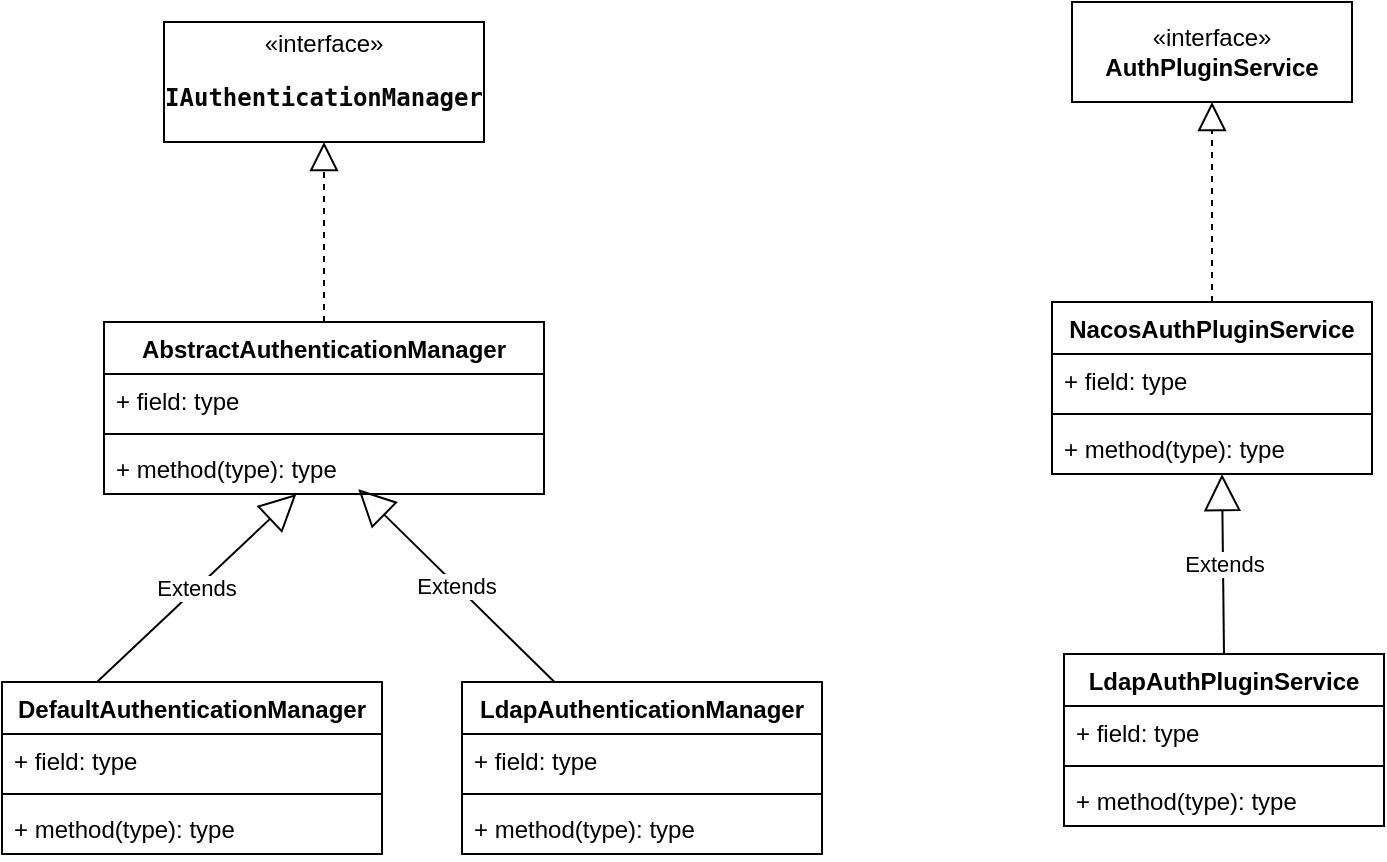 <mxfile version="26.2.9">
  <diagram name="Page-1" id="b5b7bab2-c9e2-2cf4-8b2a-24fd1a2a6d21">
    <mxGraphModel dx="1556" dy="815" grid="1" gridSize="10" guides="1" tooltips="1" connect="1" arrows="1" fold="1" page="1" pageScale="1" pageWidth="827" pageHeight="1169" background="none" math="0" shadow="0">
      <root>
        <mxCell id="0" />
        <mxCell id="1" parent="0" />
        <mxCell id="zW1cGw3FumrSDs_s9jsa-1" value="«interface»&lt;br&gt;&lt;div style=&quot;background-color: rgb(255, 255, 255); color: rgb(8, 8, 8);&quot;&gt;&lt;pre style=&quot;&quot;&gt;&lt;font face=&quot;JetBrains Mono, monospace&quot;&gt;&lt;b&gt;IAuthenticationManager&lt;/b&gt;&lt;/font&gt;&lt;font face=&quot;JetBrains Mono, monospace&quot; color=&quot;rgba(0, 0, 0, 0)&quot;&gt;&lt;/font&gt;&lt;/pre&gt;&lt;/div&gt;" style="html=1;whiteSpace=wrap;fontSize=12;" vertex="1" parent="1">
          <mxGeometry x="101" y="40" width="160" height="60" as="geometry" />
        </mxCell>
        <mxCell id="zW1cGw3FumrSDs_s9jsa-2" value="" style="endArrow=block;dashed=1;endFill=0;endSize=12;html=1;rounded=0;exitX=0.5;exitY=0;exitDx=0;exitDy=0;" edge="1" parent="1" source="zW1cGw3FumrSDs_s9jsa-11" target="zW1cGw3FumrSDs_s9jsa-1">
          <mxGeometry width="160" relative="1" as="geometry">
            <mxPoint x="221" y="320" as="sourcePoint" />
            <mxPoint x="381" y="320" as="targetPoint" />
          </mxGeometry>
        </mxCell>
        <mxCell id="zW1cGw3FumrSDs_s9jsa-11" value="AbstractAuthenticationManager" style="swimlane;fontStyle=1;align=center;verticalAlign=top;childLayout=stackLayout;horizontal=1;startSize=26;horizontalStack=0;resizeParent=1;resizeParentMax=0;resizeLast=0;collapsible=1;marginBottom=0;whiteSpace=wrap;html=1;" vertex="1" parent="1">
          <mxGeometry x="71" y="190" width="220" height="86" as="geometry" />
        </mxCell>
        <mxCell id="zW1cGw3FumrSDs_s9jsa-12" value="+ field: type" style="text;strokeColor=none;fillColor=none;align=left;verticalAlign=top;spacingLeft=4;spacingRight=4;overflow=hidden;rotatable=0;points=[[0,0.5],[1,0.5]];portConstraint=eastwest;whiteSpace=wrap;html=1;" vertex="1" parent="zW1cGw3FumrSDs_s9jsa-11">
          <mxGeometry y="26" width="220" height="26" as="geometry" />
        </mxCell>
        <mxCell id="zW1cGw3FumrSDs_s9jsa-13" value="" style="line;strokeWidth=1;fillColor=none;align=left;verticalAlign=middle;spacingTop=-1;spacingLeft=3;spacingRight=3;rotatable=0;labelPosition=right;points=[];portConstraint=eastwest;strokeColor=inherit;" vertex="1" parent="zW1cGw3FumrSDs_s9jsa-11">
          <mxGeometry y="52" width="220" height="8" as="geometry" />
        </mxCell>
        <mxCell id="zW1cGw3FumrSDs_s9jsa-14" value="+ method(type): type" style="text;strokeColor=none;fillColor=none;align=left;verticalAlign=top;spacingLeft=4;spacingRight=4;overflow=hidden;rotatable=0;points=[[0,0.5],[1,0.5]];portConstraint=eastwest;whiteSpace=wrap;html=1;" vertex="1" parent="zW1cGw3FumrSDs_s9jsa-11">
          <mxGeometry y="60" width="220" height="26" as="geometry" />
        </mxCell>
        <mxCell id="zW1cGw3FumrSDs_s9jsa-15" value="DefaultAuthenticationManager" style="swimlane;fontStyle=1;align=center;verticalAlign=top;childLayout=stackLayout;horizontal=1;startSize=26;horizontalStack=0;resizeParent=1;resizeParentMax=0;resizeLast=0;collapsible=1;marginBottom=0;whiteSpace=wrap;html=1;" vertex="1" parent="1">
          <mxGeometry x="20" y="370" width="190" height="86" as="geometry" />
        </mxCell>
        <mxCell id="zW1cGw3FumrSDs_s9jsa-16" value="+ field: type" style="text;strokeColor=none;fillColor=none;align=left;verticalAlign=top;spacingLeft=4;spacingRight=4;overflow=hidden;rotatable=0;points=[[0,0.5],[1,0.5]];portConstraint=eastwest;whiteSpace=wrap;html=1;" vertex="1" parent="zW1cGw3FumrSDs_s9jsa-15">
          <mxGeometry y="26" width="190" height="26" as="geometry" />
        </mxCell>
        <mxCell id="zW1cGw3FumrSDs_s9jsa-17" value="" style="line;strokeWidth=1;fillColor=none;align=left;verticalAlign=middle;spacingTop=-1;spacingLeft=3;spacingRight=3;rotatable=0;labelPosition=right;points=[];portConstraint=eastwest;strokeColor=inherit;" vertex="1" parent="zW1cGw3FumrSDs_s9jsa-15">
          <mxGeometry y="52" width="190" height="8" as="geometry" />
        </mxCell>
        <mxCell id="zW1cGw3FumrSDs_s9jsa-18" value="+ method(type): type" style="text;strokeColor=none;fillColor=none;align=left;verticalAlign=top;spacingLeft=4;spacingRight=4;overflow=hidden;rotatable=0;points=[[0,0.5],[1,0.5]];portConstraint=eastwest;whiteSpace=wrap;html=1;" vertex="1" parent="zW1cGw3FumrSDs_s9jsa-15">
          <mxGeometry y="60" width="190" height="26" as="geometry" />
        </mxCell>
        <mxCell id="zW1cGw3FumrSDs_s9jsa-19" value="LdapAuthenticationManager" style="swimlane;fontStyle=1;align=center;verticalAlign=top;childLayout=stackLayout;horizontal=1;startSize=26;horizontalStack=0;resizeParent=1;resizeParentMax=0;resizeLast=0;collapsible=1;marginBottom=0;whiteSpace=wrap;html=1;" vertex="1" parent="1">
          <mxGeometry x="250" y="370" width="180" height="86" as="geometry" />
        </mxCell>
        <mxCell id="zW1cGw3FumrSDs_s9jsa-20" value="+ field: type" style="text;strokeColor=none;fillColor=none;align=left;verticalAlign=top;spacingLeft=4;spacingRight=4;overflow=hidden;rotatable=0;points=[[0,0.5],[1,0.5]];portConstraint=eastwest;whiteSpace=wrap;html=1;" vertex="1" parent="zW1cGw3FumrSDs_s9jsa-19">
          <mxGeometry y="26" width="180" height="26" as="geometry" />
        </mxCell>
        <mxCell id="zW1cGw3FumrSDs_s9jsa-21" value="" style="line;strokeWidth=1;fillColor=none;align=left;verticalAlign=middle;spacingTop=-1;spacingLeft=3;spacingRight=3;rotatable=0;labelPosition=right;points=[];portConstraint=eastwest;strokeColor=inherit;" vertex="1" parent="zW1cGw3FumrSDs_s9jsa-19">
          <mxGeometry y="52" width="180" height="8" as="geometry" />
        </mxCell>
        <mxCell id="zW1cGw3FumrSDs_s9jsa-22" value="+ method(type): type" style="text;strokeColor=none;fillColor=none;align=left;verticalAlign=top;spacingLeft=4;spacingRight=4;overflow=hidden;rotatable=0;points=[[0,0.5],[1,0.5]];portConstraint=eastwest;whiteSpace=wrap;html=1;" vertex="1" parent="zW1cGw3FumrSDs_s9jsa-19">
          <mxGeometry y="60" width="180" height="26" as="geometry" />
        </mxCell>
        <mxCell id="zW1cGw3FumrSDs_s9jsa-23" value="Extends" style="endArrow=block;endSize=16;endFill=0;html=1;rounded=0;exitX=0.25;exitY=0;exitDx=0;exitDy=0;" edge="1" parent="1" source="zW1cGw3FumrSDs_s9jsa-15" target="zW1cGw3FumrSDs_s9jsa-14">
          <mxGeometry width="160" relative="1" as="geometry">
            <mxPoint x="587" y="370" as="sourcePoint" />
            <mxPoint x="747" y="370" as="targetPoint" />
          </mxGeometry>
        </mxCell>
        <mxCell id="zW1cGw3FumrSDs_s9jsa-25" value="Extends" style="endArrow=block;endSize=16;endFill=0;html=1;rounded=0;entryX=0.578;entryY=0.908;entryDx=0;entryDy=0;entryPerimeter=0;" edge="1" parent="1" source="zW1cGw3FumrSDs_s9jsa-19" target="zW1cGw3FumrSDs_s9jsa-14">
          <mxGeometry width="160" relative="1" as="geometry">
            <mxPoint x="357" y="370" as="sourcePoint" />
            <mxPoint x="441" y="276" as="targetPoint" />
          </mxGeometry>
        </mxCell>
        <mxCell id="zW1cGw3FumrSDs_s9jsa-26" value="«interface»&lt;br&gt;&lt;b&gt;AuthPluginService&lt;/b&gt;" style="html=1;whiteSpace=wrap;" vertex="1" parent="1">
          <mxGeometry x="555" y="30" width="140" height="50" as="geometry" />
        </mxCell>
        <mxCell id="zW1cGw3FumrSDs_s9jsa-27" value="NacosAuthPluginService" style="swimlane;fontStyle=1;align=center;verticalAlign=top;childLayout=stackLayout;horizontal=1;startSize=26;horizontalStack=0;resizeParent=1;resizeParentMax=0;resizeLast=0;collapsible=1;marginBottom=0;whiteSpace=wrap;html=1;" vertex="1" parent="1">
          <mxGeometry x="545" y="180" width="160" height="86" as="geometry" />
        </mxCell>
        <mxCell id="zW1cGw3FumrSDs_s9jsa-28" value="+ field: type" style="text;strokeColor=none;fillColor=none;align=left;verticalAlign=top;spacingLeft=4;spacingRight=4;overflow=hidden;rotatable=0;points=[[0,0.5],[1,0.5]];portConstraint=eastwest;whiteSpace=wrap;html=1;" vertex="1" parent="zW1cGw3FumrSDs_s9jsa-27">
          <mxGeometry y="26" width="160" height="26" as="geometry" />
        </mxCell>
        <mxCell id="zW1cGw3FumrSDs_s9jsa-29" value="" style="line;strokeWidth=1;fillColor=none;align=left;verticalAlign=middle;spacingTop=-1;spacingLeft=3;spacingRight=3;rotatable=0;labelPosition=right;points=[];portConstraint=eastwest;strokeColor=inherit;" vertex="1" parent="zW1cGw3FumrSDs_s9jsa-27">
          <mxGeometry y="52" width="160" height="8" as="geometry" />
        </mxCell>
        <mxCell id="zW1cGw3FumrSDs_s9jsa-30" value="+ method(type): type" style="text;strokeColor=none;fillColor=none;align=left;verticalAlign=top;spacingLeft=4;spacingRight=4;overflow=hidden;rotatable=0;points=[[0,0.5],[1,0.5]];portConstraint=eastwest;whiteSpace=wrap;html=1;" vertex="1" parent="zW1cGw3FumrSDs_s9jsa-27">
          <mxGeometry y="60" width="160" height="26" as="geometry" />
        </mxCell>
        <mxCell id="zW1cGw3FumrSDs_s9jsa-31" value="LdapAuthPluginService" style="swimlane;fontStyle=1;align=center;verticalAlign=top;childLayout=stackLayout;horizontal=1;startSize=26;horizontalStack=0;resizeParent=1;resizeParentMax=0;resizeLast=0;collapsible=1;marginBottom=0;whiteSpace=wrap;html=1;" vertex="1" parent="1">
          <mxGeometry x="551" y="356" width="160" height="86" as="geometry" />
        </mxCell>
        <mxCell id="zW1cGw3FumrSDs_s9jsa-32" value="+ field: type" style="text;strokeColor=none;fillColor=none;align=left;verticalAlign=top;spacingLeft=4;spacingRight=4;overflow=hidden;rotatable=0;points=[[0,0.5],[1,0.5]];portConstraint=eastwest;whiteSpace=wrap;html=1;" vertex="1" parent="zW1cGw3FumrSDs_s9jsa-31">
          <mxGeometry y="26" width="160" height="26" as="geometry" />
        </mxCell>
        <mxCell id="zW1cGw3FumrSDs_s9jsa-33" value="" style="line;strokeWidth=1;fillColor=none;align=left;verticalAlign=middle;spacingTop=-1;spacingLeft=3;spacingRight=3;rotatable=0;labelPosition=right;points=[];portConstraint=eastwest;strokeColor=inherit;" vertex="1" parent="zW1cGw3FumrSDs_s9jsa-31">
          <mxGeometry y="52" width="160" height="8" as="geometry" />
        </mxCell>
        <mxCell id="zW1cGw3FumrSDs_s9jsa-34" value="+ method(type): type" style="text;strokeColor=none;fillColor=none;align=left;verticalAlign=top;spacingLeft=4;spacingRight=4;overflow=hidden;rotatable=0;points=[[0,0.5],[1,0.5]];portConstraint=eastwest;whiteSpace=wrap;html=1;" vertex="1" parent="zW1cGw3FumrSDs_s9jsa-31">
          <mxGeometry y="60" width="160" height="26" as="geometry" />
        </mxCell>
        <mxCell id="zW1cGw3FumrSDs_s9jsa-35" value="" style="endArrow=block;dashed=1;endFill=0;endSize=12;html=1;rounded=0;exitX=0.5;exitY=0;exitDx=0;exitDy=0;entryX=0.5;entryY=1;entryDx=0;entryDy=0;" edge="1" parent="1" source="zW1cGw3FumrSDs_s9jsa-27" target="zW1cGw3FumrSDs_s9jsa-26">
          <mxGeometry width="160" relative="1" as="geometry">
            <mxPoint x="624.5" y="180" as="sourcePoint" />
            <mxPoint x="624.5" y="90" as="targetPoint" />
          </mxGeometry>
        </mxCell>
        <mxCell id="zW1cGw3FumrSDs_s9jsa-36" value="Extends" style="endArrow=block;endSize=16;endFill=0;html=1;rounded=0;entryX=0.578;entryY=0.908;entryDx=0;entryDy=0;entryPerimeter=0;exitX=0.5;exitY=0;exitDx=0;exitDy=0;" edge="1" parent="1" source="zW1cGw3FumrSDs_s9jsa-31">
          <mxGeometry width="160" relative="1" as="geometry">
            <mxPoint x="728" y="362" as="sourcePoint" />
            <mxPoint x="630" y="266" as="targetPoint" />
          </mxGeometry>
        </mxCell>
      </root>
    </mxGraphModel>
  </diagram>
</mxfile>
